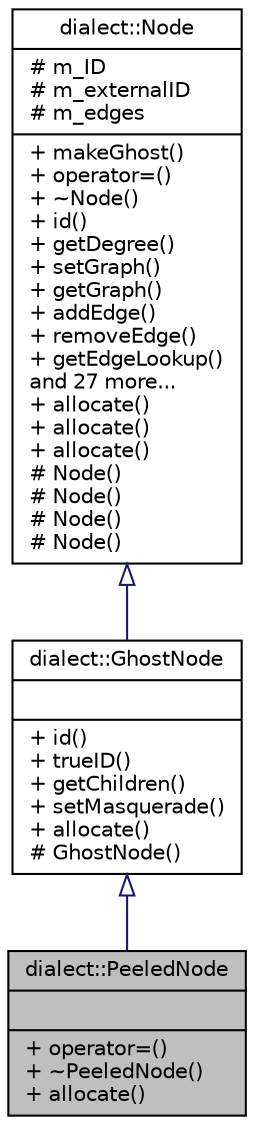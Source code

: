 digraph "dialect::PeeledNode"
{
  edge [fontname="Helvetica",fontsize="10",labelfontname="Helvetica",labelfontsize="10"];
  node [fontname="Helvetica",fontsize="10",shape=record];
  Node3 [label="{dialect::PeeledNode\n||+ operator=()\l+ ~PeeledNode()\l+ allocate()\l}",height=0.2,width=0.4,color="black", fillcolor="grey75", style="filled", fontcolor="black"];
  Node4 -> Node3 [dir="back",color="midnightblue",fontsize="10",style="solid",arrowtail="onormal",fontname="Helvetica"];
  Node4 [label="{dialect::GhostNode\n||+ id()\l+ trueID()\l+ getChildren()\l+ setMasquerade()\l+ allocate()\l# GhostNode()\l}",height=0.2,width=0.4,color="black", fillcolor="white", style="filled",URL="$classdialect_1_1GhostNode.html",tooltip="A GhostNode represents another Node. "];
  Node5 -> Node4 [dir="back",color="midnightblue",fontsize="10",style="solid",arrowtail="onormal",fontname="Helvetica"];
  Node5 [label="{dialect::Node\n|# m_ID\l# m_externalID\l# m_edges\l|+ makeGhost()\l+ operator=()\l+ ~Node()\l+ id()\l+ getDegree()\l+ setGraph()\l+ getGraph()\l+ addEdge()\l+ removeEdge()\l+ getEdgeLookup()\land 27 more...\l+ allocate()\l+ allocate()\l+ allocate()\l# Node()\l# Node()\l# Node()\l# Node()\l}",height=0.2,width=0.4,color="black", fillcolor="white", style="filled",URL="$classdialect_1_1Node.html",tooltip="The Node class represents nodes in a graph. "];
}
